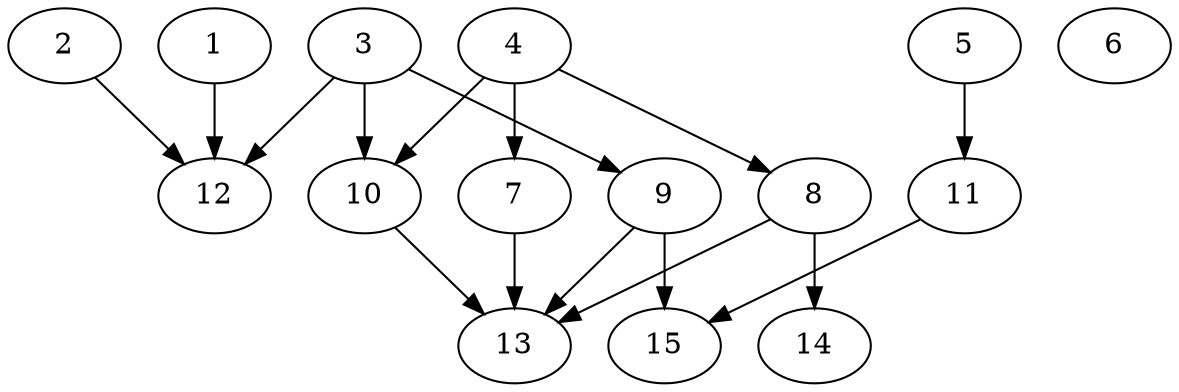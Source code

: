 // DAG automatically generated by daggen at Thu Oct  3 13:59:27 2019
// ./daggen --dot -n 15 --ccr 0.5 --fat 0.7 --regular 0.7 --density 0.6 --mindata 5242880 --maxdata 52428800 
digraph G {
  1 [size="103237632", alpha="0.17", expect_size="51618816"] 
  1 -> 12 [size ="51618816"]
  2 [size="46813184", alpha="0.19", expect_size="23406592"] 
  2 -> 12 [size ="23406592"]
  3 [size="66854912", alpha="0.12", expect_size="33427456"] 
  3 -> 9 [size ="33427456"]
  3 -> 10 [size ="33427456"]
  3 -> 12 [size ="33427456"]
  4 [size="52494336", alpha="0.06", expect_size="26247168"] 
  4 -> 7 [size ="26247168"]
  4 -> 8 [size ="26247168"]
  4 -> 10 [size ="26247168"]
  5 [size="87859200", alpha="0.12", expect_size="43929600"] 
  5 -> 11 [size ="43929600"]
  6 [size="47198208", alpha="0.19", expect_size="23599104"] 
  7 [size="75730944", alpha="0.01", expect_size="37865472"] 
  7 -> 13 [size ="37865472"]
  8 [size="81264640", alpha="0.06", expect_size="40632320"] 
  8 -> 13 [size ="40632320"]
  8 -> 14 [size ="40632320"]
  9 [size="77416448", alpha="0.20", expect_size="38708224"] 
  9 -> 13 [size ="38708224"]
  9 -> 15 [size ="38708224"]
  10 [size="34617344", alpha="0.10", expect_size="17308672"] 
  10 -> 13 [size ="17308672"]
  11 [size="47235072", alpha="0.04", expect_size="23617536"] 
  11 -> 15 [size ="23617536"]
  12 [size="33970176", alpha="0.02", expect_size="16985088"] 
  13 [size="28125184", alpha="0.05", expect_size="14062592"] 
  14 [size="82884608", alpha="0.05", expect_size="41442304"] 
  15 [size="17358848", alpha="0.01", expect_size="8679424"] 
}
